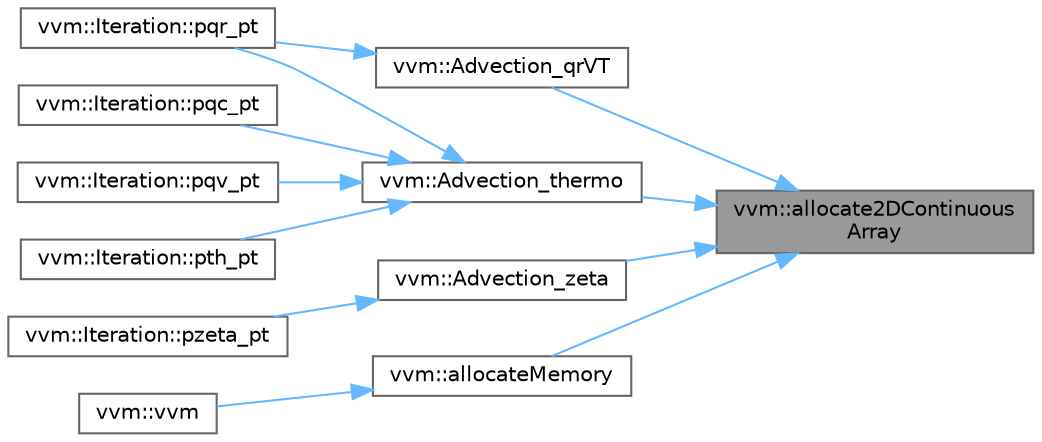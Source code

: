 digraph "vvm::allocate2DContinuousArray"
{
 // INTERACTIVE_SVG=YES
 // LATEX_PDF_SIZE
  bgcolor="transparent";
  edge [fontname=Helvetica,fontsize=10,labelfontname=Helvetica,labelfontsize=10];
  node [fontname=Helvetica,fontsize=10,shape=box,height=0.2,width=0.4];
  rankdir="RL";
  Node1 [id="Node000001",label="vvm::allocate2DContinuous\lArray",height=0.2,width=0.4,color="gray40", fillcolor="grey60", style="filled", fontcolor="black",tooltip=" "];
  Node1 -> Node2 [id="edge1_Node000001_Node000002",dir="back",color="steelblue1",style="solid",tooltip=" "];
  Node2 [id="Node000002",label="vvm::Advection_qrVT",height=0.2,width=0.4,color="grey40", fillcolor="white", style="filled",URL="$classvvm.html#a5a6a59d52a4562766f6c57429cae2cb5",tooltip=" "];
  Node2 -> Node3 [id="edge2_Node000002_Node000003",dir="back",color="steelblue1",style="solid",tooltip=" "];
  Node3 [id="Node000003",label="vvm::Iteration::pqr_pt",height=0.2,width=0.4,color="grey40", fillcolor="white", style="filled",URL="$classvvm_1_1Iteration.html#a01e3bb04b6aefce6bddc3378a1b1e97d",tooltip=" "];
  Node1 -> Node4 [id="edge3_Node000001_Node000004",dir="back",color="steelblue1",style="solid",tooltip=" "];
  Node4 [id="Node000004",label="vvm::Advection_thermo",height=0.2,width=0.4,color="grey40", fillcolor="white", style="filled",URL="$classvvm.html#ac0b7d76ebd915e07f064f05b5fe4b4a3",tooltip=" "];
  Node4 -> Node5 [id="edge4_Node000004_Node000005",dir="back",color="steelblue1",style="solid",tooltip=" "];
  Node5 [id="Node000005",label="vvm::Iteration::pqc_pt",height=0.2,width=0.4,color="grey40", fillcolor="white", style="filled",URL="$classvvm_1_1Iteration.html#ae8867dc15d6fbcd551f22a4c3cf6155f",tooltip=" "];
  Node4 -> Node3 [id="edge5_Node000004_Node000003",dir="back",color="steelblue1",style="solid",tooltip=" "];
  Node4 -> Node6 [id="edge6_Node000004_Node000006",dir="back",color="steelblue1",style="solid",tooltip=" "];
  Node6 [id="Node000006",label="vvm::Iteration::pqv_pt",height=0.2,width=0.4,color="grey40", fillcolor="white", style="filled",URL="$classvvm_1_1Iteration.html#ac37b1be7be4bb8ba81a9232f85066ca2",tooltip=" "];
  Node4 -> Node7 [id="edge7_Node000004_Node000007",dir="back",color="steelblue1",style="solid",tooltip=" "];
  Node7 [id="Node000007",label="vvm::Iteration::pth_pt",height=0.2,width=0.4,color="grey40", fillcolor="white", style="filled",URL="$classvvm_1_1Iteration.html#a06f21fc868772f20f7c9e6241a5cf3b1",tooltip=" "];
  Node1 -> Node8 [id="edge8_Node000001_Node000008",dir="back",color="steelblue1",style="solid",tooltip=" "];
  Node8 [id="Node000008",label="vvm::Advection_zeta",height=0.2,width=0.4,color="grey40", fillcolor="white", style="filled",URL="$classvvm.html#aec9080346387072f75c1e5907a5f9964",tooltip=" "];
  Node8 -> Node9 [id="edge9_Node000008_Node000009",dir="back",color="steelblue1",style="solid",tooltip=" "];
  Node9 [id="Node000009",label="vvm::Iteration::pzeta_pt",height=0.2,width=0.4,color="grey40", fillcolor="white", style="filled",URL="$classvvm_1_1Iteration.html#ad13b77906e852185c8b1b2db00475049",tooltip=" "];
  Node1 -> Node10 [id="edge10_Node000001_Node000010",dir="back",color="steelblue1",style="solid",tooltip=" "];
  Node10 [id="Node000010",label="vvm::allocateMemory",height=0.2,width=0.4,color="grey40", fillcolor="white", style="filled",URL="$classvvm.html#a2b4c9d84468007e871089a0340fa705f",tooltip=" "];
  Node10 -> Node11 [id="edge11_Node000010_Node000011",dir="back",color="steelblue1",style="solid",tooltip=" "];
  Node11 [id="Node000011",label="vvm::vvm",height=0.2,width=0.4,color="grey40", fillcolor="white", style="filled",URL="$classvvm.html#a229c7bd6e612cd5ad6beeaaa13ad1cff",tooltip=" "];
}
